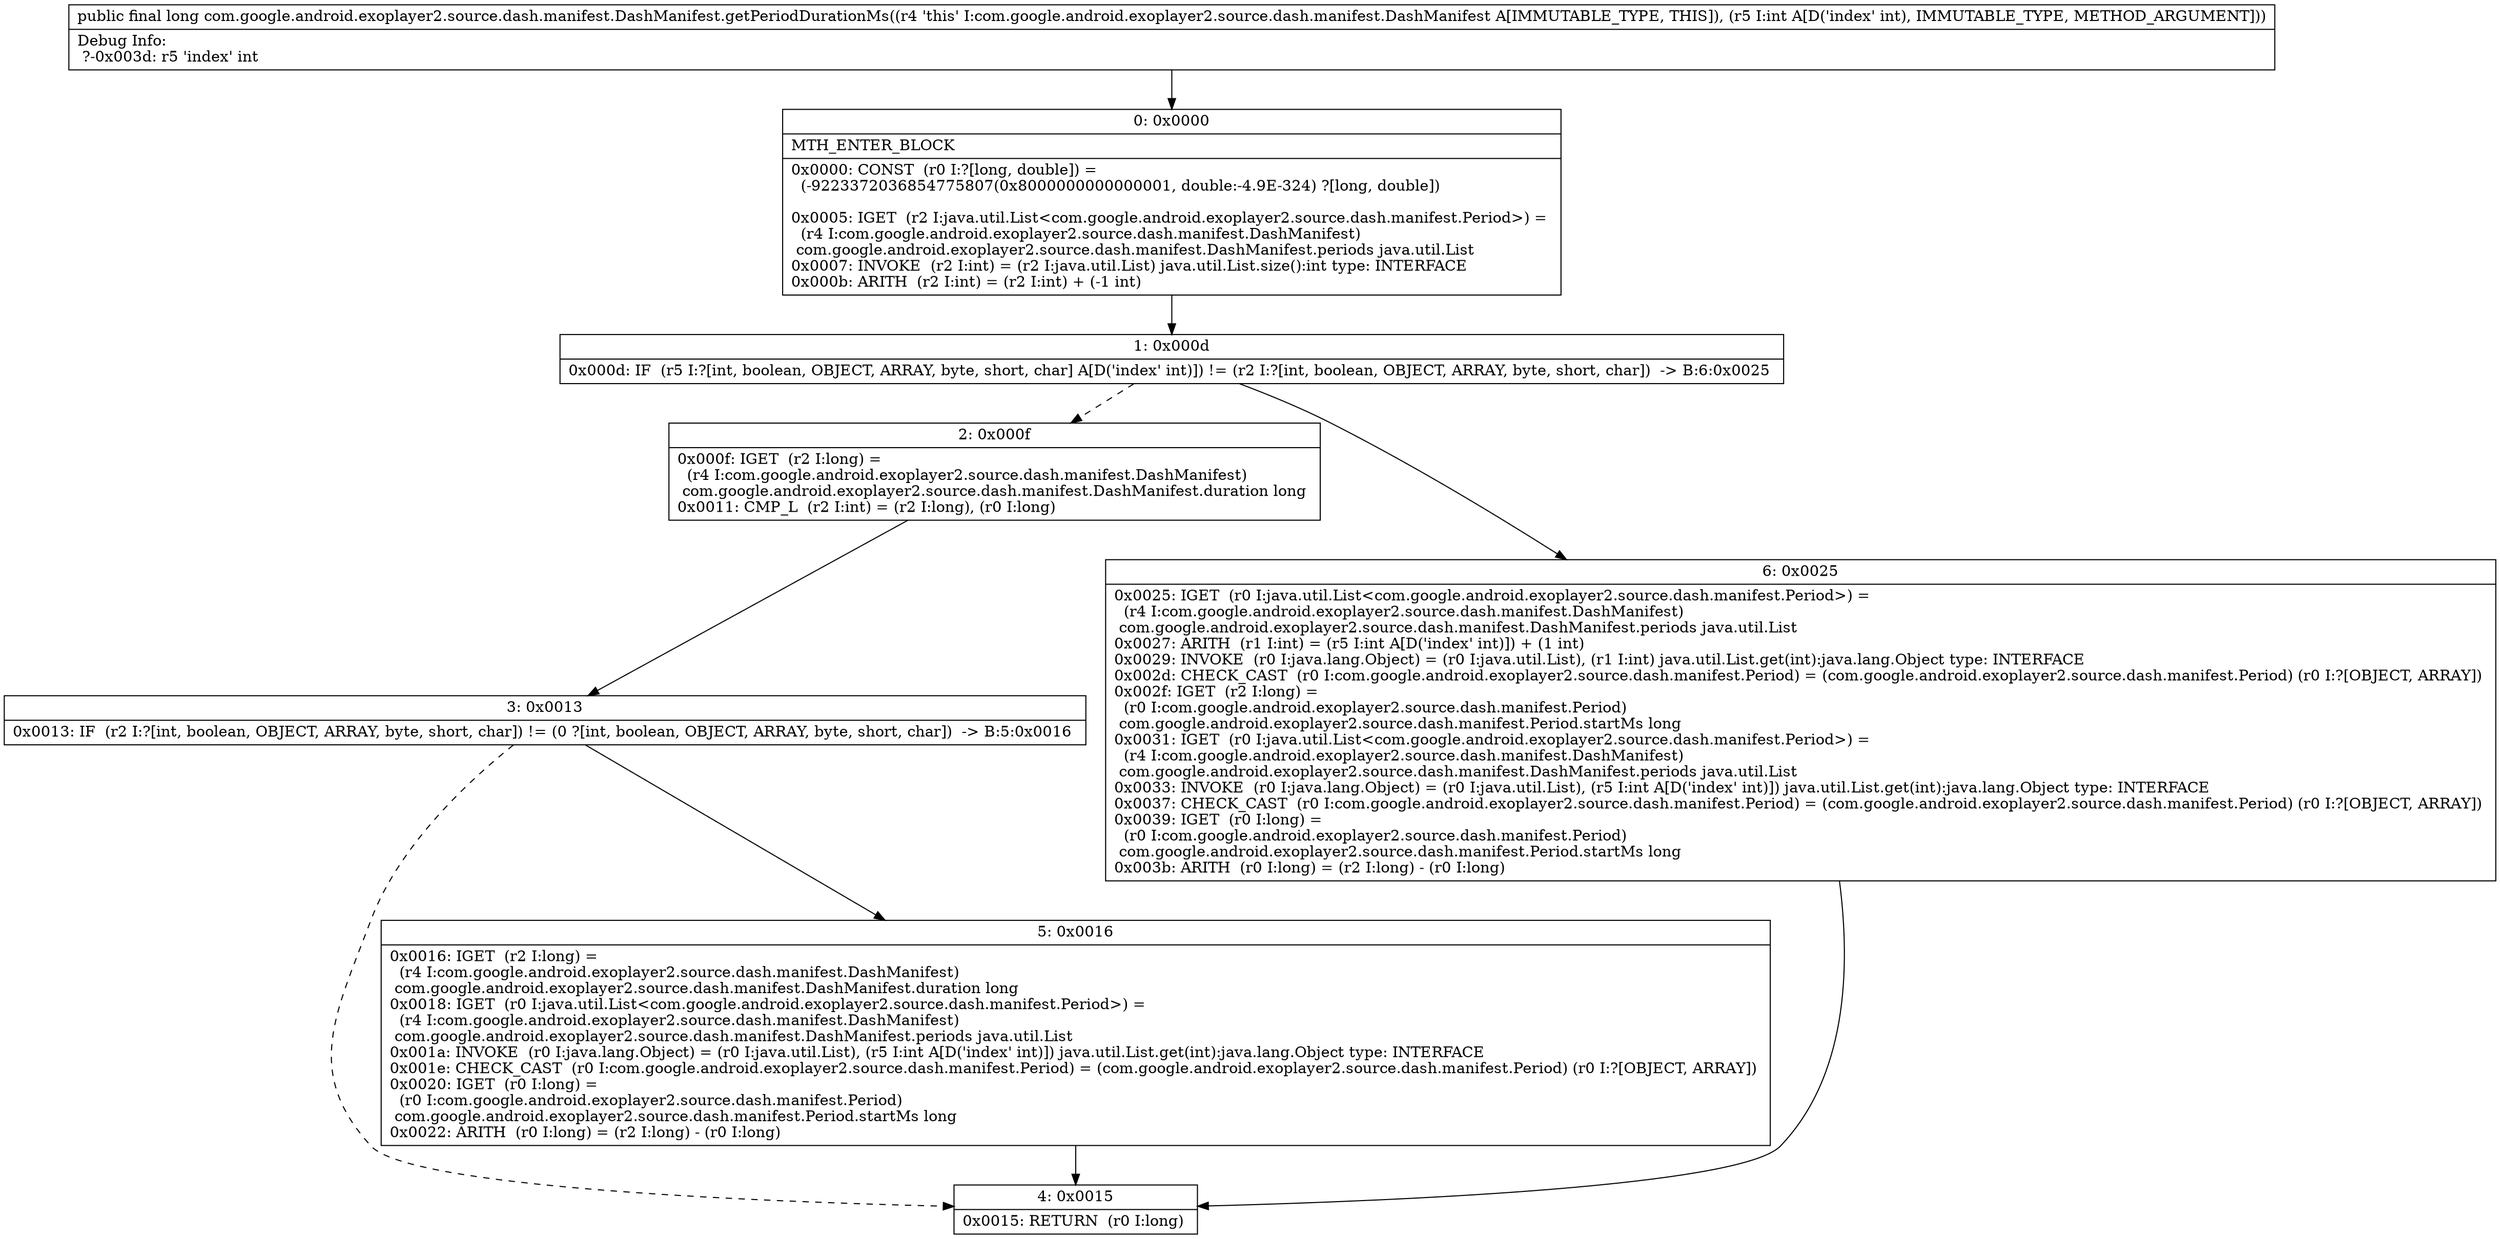 digraph "CFG forcom.google.android.exoplayer2.source.dash.manifest.DashManifest.getPeriodDurationMs(I)J" {
Node_0 [shape=record,label="{0\:\ 0x0000|MTH_ENTER_BLOCK\l|0x0000: CONST  (r0 I:?[long, double]) = \l  (\-9223372036854775807(0x8000000000000001, double:\-4.9E\-324) ?[long, double])\l \l0x0005: IGET  (r2 I:java.util.List\<com.google.android.exoplayer2.source.dash.manifest.Period\>) = \l  (r4 I:com.google.android.exoplayer2.source.dash.manifest.DashManifest)\l com.google.android.exoplayer2.source.dash.manifest.DashManifest.periods java.util.List \l0x0007: INVOKE  (r2 I:int) = (r2 I:java.util.List) java.util.List.size():int type: INTERFACE \l0x000b: ARITH  (r2 I:int) = (r2 I:int) + (\-1 int) \l}"];
Node_1 [shape=record,label="{1\:\ 0x000d|0x000d: IF  (r5 I:?[int, boolean, OBJECT, ARRAY, byte, short, char] A[D('index' int)]) != (r2 I:?[int, boolean, OBJECT, ARRAY, byte, short, char])  \-\> B:6:0x0025 \l}"];
Node_2 [shape=record,label="{2\:\ 0x000f|0x000f: IGET  (r2 I:long) = \l  (r4 I:com.google.android.exoplayer2.source.dash.manifest.DashManifest)\l com.google.android.exoplayer2.source.dash.manifest.DashManifest.duration long \l0x0011: CMP_L  (r2 I:int) = (r2 I:long), (r0 I:long) \l}"];
Node_3 [shape=record,label="{3\:\ 0x0013|0x0013: IF  (r2 I:?[int, boolean, OBJECT, ARRAY, byte, short, char]) != (0 ?[int, boolean, OBJECT, ARRAY, byte, short, char])  \-\> B:5:0x0016 \l}"];
Node_4 [shape=record,label="{4\:\ 0x0015|0x0015: RETURN  (r0 I:long) \l}"];
Node_5 [shape=record,label="{5\:\ 0x0016|0x0016: IGET  (r2 I:long) = \l  (r4 I:com.google.android.exoplayer2.source.dash.manifest.DashManifest)\l com.google.android.exoplayer2.source.dash.manifest.DashManifest.duration long \l0x0018: IGET  (r0 I:java.util.List\<com.google.android.exoplayer2.source.dash.manifest.Period\>) = \l  (r4 I:com.google.android.exoplayer2.source.dash.manifest.DashManifest)\l com.google.android.exoplayer2.source.dash.manifest.DashManifest.periods java.util.List \l0x001a: INVOKE  (r0 I:java.lang.Object) = (r0 I:java.util.List), (r5 I:int A[D('index' int)]) java.util.List.get(int):java.lang.Object type: INTERFACE \l0x001e: CHECK_CAST  (r0 I:com.google.android.exoplayer2.source.dash.manifest.Period) = (com.google.android.exoplayer2.source.dash.manifest.Period) (r0 I:?[OBJECT, ARRAY]) \l0x0020: IGET  (r0 I:long) = \l  (r0 I:com.google.android.exoplayer2.source.dash.manifest.Period)\l com.google.android.exoplayer2.source.dash.manifest.Period.startMs long \l0x0022: ARITH  (r0 I:long) = (r2 I:long) \- (r0 I:long) \l}"];
Node_6 [shape=record,label="{6\:\ 0x0025|0x0025: IGET  (r0 I:java.util.List\<com.google.android.exoplayer2.source.dash.manifest.Period\>) = \l  (r4 I:com.google.android.exoplayer2.source.dash.manifest.DashManifest)\l com.google.android.exoplayer2.source.dash.manifest.DashManifest.periods java.util.List \l0x0027: ARITH  (r1 I:int) = (r5 I:int A[D('index' int)]) + (1 int) \l0x0029: INVOKE  (r0 I:java.lang.Object) = (r0 I:java.util.List), (r1 I:int) java.util.List.get(int):java.lang.Object type: INTERFACE \l0x002d: CHECK_CAST  (r0 I:com.google.android.exoplayer2.source.dash.manifest.Period) = (com.google.android.exoplayer2.source.dash.manifest.Period) (r0 I:?[OBJECT, ARRAY]) \l0x002f: IGET  (r2 I:long) = \l  (r0 I:com.google.android.exoplayer2.source.dash.manifest.Period)\l com.google.android.exoplayer2.source.dash.manifest.Period.startMs long \l0x0031: IGET  (r0 I:java.util.List\<com.google.android.exoplayer2.source.dash.manifest.Period\>) = \l  (r4 I:com.google.android.exoplayer2.source.dash.manifest.DashManifest)\l com.google.android.exoplayer2.source.dash.manifest.DashManifest.periods java.util.List \l0x0033: INVOKE  (r0 I:java.lang.Object) = (r0 I:java.util.List), (r5 I:int A[D('index' int)]) java.util.List.get(int):java.lang.Object type: INTERFACE \l0x0037: CHECK_CAST  (r0 I:com.google.android.exoplayer2.source.dash.manifest.Period) = (com.google.android.exoplayer2.source.dash.manifest.Period) (r0 I:?[OBJECT, ARRAY]) \l0x0039: IGET  (r0 I:long) = \l  (r0 I:com.google.android.exoplayer2.source.dash.manifest.Period)\l com.google.android.exoplayer2.source.dash.manifest.Period.startMs long \l0x003b: ARITH  (r0 I:long) = (r2 I:long) \- (r0 I:long) \l}"];
MethodNode[shape=record,label="{public final long com.google.android.exoplayer2.source.dash.manifest.DashManifest.getPeriodDurationMs((r4 'this' I:com.google.android.exoplayer2.source.dash.manifest.DashManifest A[IMMUTABLE_TYPE, THIS]), (r5 I:int A[D('index' int), IMMUTABLE_TYPE, METHOD_ARGUMENT]))  | Debug Info:\l  ?\-0x003d: r5 'index' int\l}"];
MethodNode -> Node_0;
Node_0 -> Node_1;
Node_1 -> Node_2[style=dashed];
Node_1 -> Node_6;
Node_2 -> Node_3;
Node_3 -> Node_4[style=dashed];
Node_3 -> Node_5;
Node_5 -> Node_4;
Node_6 -> Node_4;
}

